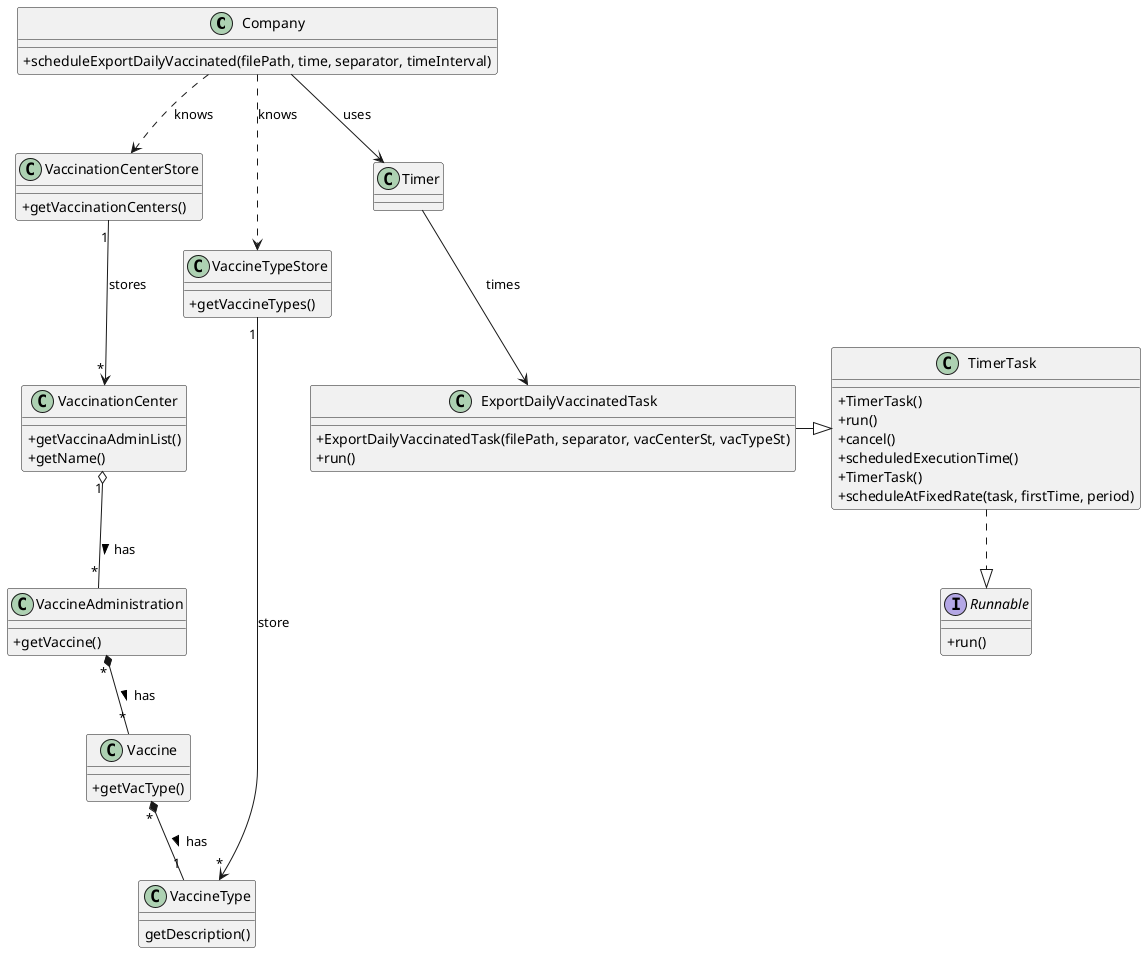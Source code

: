 @startuml
skinparam classAttributeIconSize 0

class Company{
    +scheduleExportDailyVaccinated(filePath, time, separator, timeInterval)
}

interface Runnable{
    +run()
}

abstract TimerTask{
    +TimerTask()
    +run()
    +cancel()
    +scheduledExecutionTime()
}

class ExportDailyVaccinatedTask {
    +ExportDailyVaccinatedTask(filePath, separator, vacCenterSt, vacTypeSt)
    +run()
}

class TimerTask{
    +TimerTask()
    +scheduleAtFixedRate(task, firstTime, period)
}

class VaccinationCenterStore {
    +getVaccinationCenters()
}

class VaccineTypeStore {
    +getVaccineTypes()
}

class VaccinationCenter {
    +getVaccinaAdminList()
    +getName()
}

class Vaccine {
    +getVacType()
}

class VaccineAdministration {
    +getVaccine()
}

class VaccineType {
    getDescription()
}

TimerTask ..|> Runnable
ExportDailyVaccinatedTask -|> TimerTask
Company ..> VaccinationCenterStore : knows
Company ..> VaccineTypeStore : knows
Vaccine "*" *-- "1" VaccineType : has > 
VaccineAdministration "*" *-- "*" Vaccine : has >
VaccinationCenter "1" o-- "*" VaccineAdministration : has >
VaccineTypeStore "1" --> "*" VaccineType : store
VaccinationCenterStore "1" --> "*" VaccinationCenter : stores
Company --> Timer : uses
Timer --> ExportDailyVaccinatedTask : times

@enduml